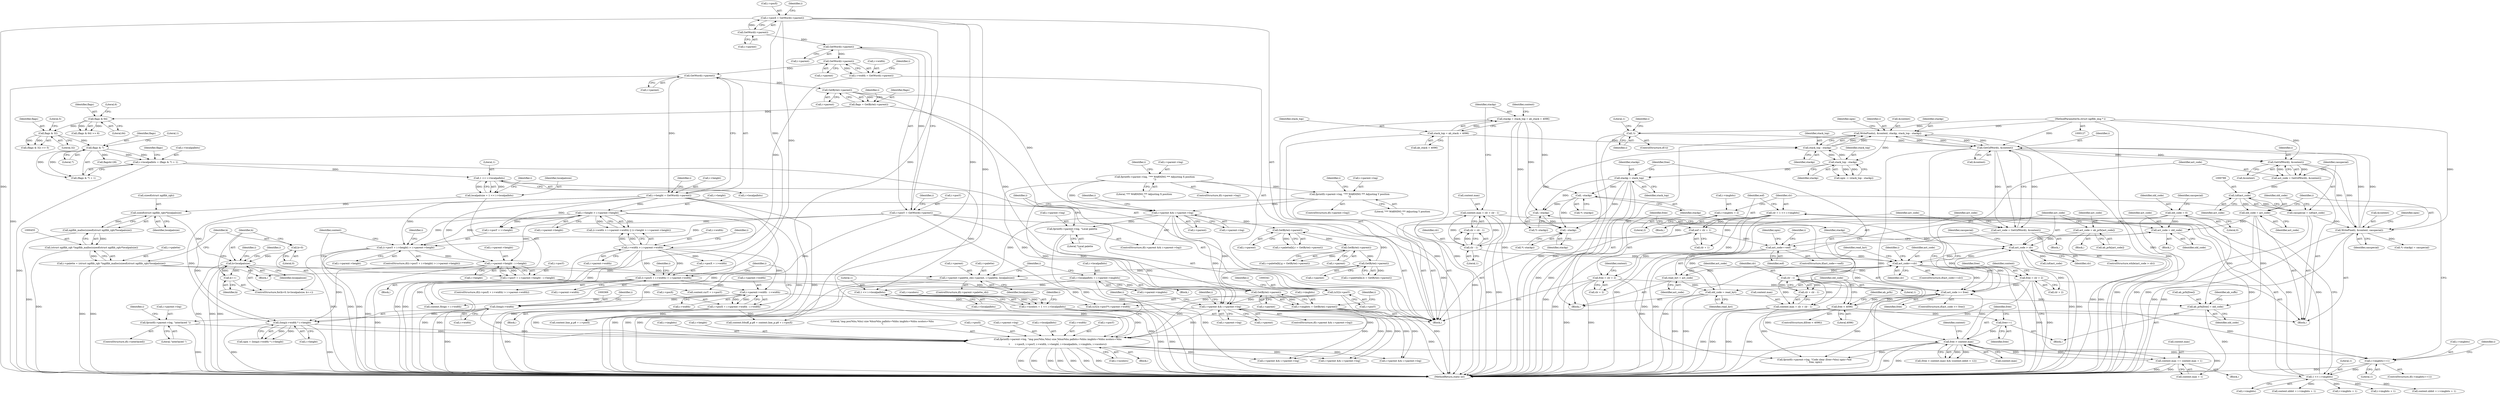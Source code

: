 digraph "1_ngiflib_cf429e0a2fe26b5f01ce0c8e9b79432e94509b6e@array" {
"1000867" [label="(Call,ab_prfx[free] = old_code)"];
"1000791" [label="(Call,old_code = act_code)"];
"1000788" [label="(Call,(u8)act_code)"];
"1000780" [label="(Call,act_code = GetGifWord(i, &context))"];
"1000782" [label="(Call,GetGifWord(i, &context))"];
"1000681" [label="(Call,GetGifWord(i, &context))"];
"1000794" [label="(Call,WritePixel(i, &context, casspecial))"];
"1000128" [label="(MethodParameterIn,struct ngiflib_img * i)"];
"1000786" [label="(Call,casspecial = (u8)act_code)"];
"1000846" [label="(Call,WritePixels(i, &context, stackp, stack_top - stackp))"];
"1000851" [label="(Call,stack_top - stackp)"];
"1000657" [label="(Call,stack_top = ab_stack + 4096)"];
"1000856" [label="(Call,stack_top - stackp)"];
"1000843" [label="(Call,--stackp)"];
"1000655" [label="(Call,stackp = stack_top = ab_stack + 4096)"];
"1000826" [label="(Call,--stackp)"];
"1000813" [label="(Call,--stackp)"];
"1000859" [label="(Call,stackp = stack_top)"];
"1000155" [label="(Call,!i)"];
"1000907" [label="(Call,old_code = read_byt)"];
"1000803" [label="(Call,read_byt = act_code)"];
"1000734" [label="(Call,act_code==clr)"];
"1000686" [label="(Call,act_code==eof)"];
"1000679" [label="(Call,act_code = GetGifWord(i, &context))"];
"1000627" [label="(Call,eof = clr + 1)"];
"1000620" [label="(Call,clr = 1 << i->imgbits)"];
"1000622" [label="(Call,1 << i->imgbits)"];
"1000609" [label="(Call,i->imgbits==1)"];
"1000580" [label="(Call,fprintf(i->parent->log, \"img pos(%hu,%hu) size %hux%hu palbits=%hhu imgbits=%hhu ncolors=%hu\n\",\n\t       i->posX, i->posY, i->width, i->height, i->localpalbits, i->imgbits, i->ncolors))"];
"1000559" [label="(Call,i->parent && i->parent->log)"];
"1000554" [label="(Call,GetByte(i->parent))"];
"1000513" [label="(Call,i->parent->palette_cb(i->parent, i->palette, localpalsize))"];
"1000434" [label="(Call,i->parent && i->parent->log)"];
"1000378" [label="(Call,GetByte(i->parent))"];
"1000188" [label="(Call,GetWord(i->parent))"];
"1000180" [label="(Call,GetWord(i->parent))"];
"1000172" [label="(Call,GetWord(i->parent))"];
"1000164" [label="(Call,GetWord(i->parent))"];
"1000250" [label="(Call,fprintf(i->parent->log, \"*** WARNING *** Adjusting X position\n\"))"];
"1000291" [label="(Call,fprintf(i->parent->log, \"*** WARNING *** Adjusting Y position\n\"))"];
"1000503" [label="(Call,GetByte(i->parent))"];
"1000491" [label="(Call,GetByte(i->parent))"];
"1000479" [label="(Call,GetByte(i->parent))"];
"1000450" [label="(Call,i->palette = (struct ngiflib_rgb *)ngiflib_malloc(sizeof(struct ngiflib_rgb)*localpalsize))"];
"1000454" [label="(Call,(struct ngiflib_rgb *)ngiflib_malloc(sizeof(struct ngiflib_rgb)*localpalsize))"];
"1000456" [label="(Call,ngiflib_malloc(sizeof(struct ngiflib_rgb)*localpalsize))"];
"1000457" [label="(Call,sizeof(struct ngiflib_rgb)*localpalsize)"];
"1000426" [label="(Call,localpalsize = 1 << i->localpalbits)"];
"1000428" [label="(Call,1 << i->localpalbits)"];
"1000410" [label="(Call,i->localpalbits = (flags & 7) + 1)"];
"1000415" [label="(Call,flags & 7)"];
"1000406" [label="(Call,flags & 32)"];
"1000387" [label="(Call,flags & 64)"];
"1000376" [label="(Call,flags = GetByte(i->parent))"];
"1000465" [label="(Call,k<localpalsize)"];
"1000462" [label="(Call,k=0)"];
"1000468" [label="(Call,k++)"];
"1000443" [label="(Call,fprintf(i->parent->log, \"Local palette\n\"))"];
"1000573" [label="(Call,fprintf(i->parent->log, \"interlaced \"))"];
"1000257" [label="(Call,i->posX = i->parent->width - i->width)"];
"1000261" [label="(Call,i->parent->width - i->width)"];
"1000230" [label="(Call,(i->posX + i->width) > i->parent->width)"];
"1000160" [label="(Call,i->posX = GetWord(i->parent))"];
"1000194" [label="(Call,i->width > i->parent->width)"];
"1000176" [label="(Call,i->width = GetWord(i->parent))"];
"1000340" [label="(Call,(u32)i->posY)"];
"1000298" [label="(Call,i->posY = i->parent->height - i->height)"];
"1000302" [label="(Call,i->parent->height - i->height)"];
"1000271" [label="(Call,(i->posY + i->height) > i->parent->height)"];
"1000168" [label="(Call,i->posY = GetWord(i->parent))"];
"1000184" [label="(Call,i->height = GetWord(i->parent))"];
"1000203" [label="(Call,i->height > i->parent->height)"];
"1000368" [label="(Call,(long)i->width)"];
"1000367" [label="(Call,(long)i->width * i->height)"];
"1000545" [label="(Call,1 << i->localpalbits)"];
"1000532" [label="(Call,i->localpalbits = i->parent->imgbits)"];
"1000550" [label="(Call,i->imgbits = GetByte(i->parent))"];
"1000541" [label="(Call,i->ncolors = 1 << i->localpalbits)"];
"1000615" [label="(Call,i->imgbits = 2)"];
"1000820" [label="(Call,act_code > clr)"];
"1000807" [label="(Call,act_code >= free)"];
"1000757" [label="(Call,free = clr + 2)"];
"1000883" [label="(Call,free > context.max)"];
"1000879" [label="(Call,free++)"];
"1000863" [label="(Call,free < 4096)"];
"1000898" [label="(Call,context.max += context.max + 1)"];
"1000646" [label="(Call,context.max = clr + clr - 1)"];
"1000652" [label="(Call,clr - 1)"];
"1000771" [label="(Call,context.max = clr + clr - 1)"];
"1000777" [label="(Call,clr - 1)"];
"1000632" [label="(Call,free = clr + 2)"];
"1000816" [label="(Call,act_code = old_code)"];
"1000142" [label="(Call,old_code = 0)"];
"1000831" [label="(Call,act_code = ab_prfx[act_code])"];
"1000624" [label="(Call,i->imgbits)"];
"1000883" [label="(Call,free > context.max)"];
"1000810" [label="(Block,)"];
"1000142" [label="(Call,old_code = 0)"];
"1000452" [label="(Identifier,i)"];
"1000613" [label="(Literal,1)"];
"1000902" [label="(Call,context.max + 1)"];
"1000614" [label="(Block,)"];
"1000782" [label="(Call,GetGifWord(i, &context))"];
"1000471" [label="(Call,i->palette[k].r = GetByte(i->parent))"];
"1000858" [label="(Identifier,stackp)"];
"1000513" [label="(Call,i->parent->palette_cb(i->parent, i->palette, localpalsize))"];
"1000846" [label="(Call,WritePixels(i, &context, stackp, stack_top - stackp))"];
"1000340" [label="(Call,(u32)i->posY)"];
"1000342" [label="(Call,i->posY)"];
"1000831" [label="(Call,act_code = ab_prfx[act_code])"];
"1000794" [label="(Call,WritePixel(i, &context, casspecial))"];
"1000620" [label="(Call,clr = 1 << i->imgbits)"];
"1000605" [label="(Call,i->ncolors)"];
"1000586" [label="(Literal,\"img pos(%hu,%hu) size %hux%hu palbits=%hhu imgbits=%hhu ncolors=%hu\n\")"];
"1000610" [label="(Call,i->imgbits)"];
"1000790" [label="(Identifier,act_code)"];
"1000543" [label="(Identifier,i)"];
"1000579" [label="(Literal,\"interlaced \")"];
"1000514" [label="(Call,i->parent)"];
"1000555" [label="(Call,i->parent)"];
"1000826" [label="(Call,--stackp)"];
"1000772" [label="(Call,context.max)"];
"1000284" [label="(Block,)"];
"1000558" [label="(ControlStructure,if(i->parent && i->parent->log))"];
"1000783" [label="(Identifier,i)"];
"1000657" [label="(Call,stack_top = ab_stack + 4096)"];
"1000185" [label="(Call,i->height)"];
"1000532" [label="(Call,i->localpalbits = i->parent->imgbits)"];
"1000633" [label="(Identifier,free)"];
"1000678" [label="(Block,)"];
"1000285" [label="(ControlStructure,if(i->parent->log))"];
"1000823" [label="(Block,)"];
"1000460" [label="(Identifier,localpalsize)"];
"1000536" [label="(Call,i->parent->imgbits)"];
"1000569" [label="(ControlStructure,if(i->interlaced))"];
"1000885" [label="(Call,context.max)"];
"1000832" [label="(Identifier,act_code)"];
"1000504" [label="(Call,i->parent)"];
"1000853" [label="(Identifier,stackp)"];
"1000621" [label="(Identifier,clr)"];
"1000559" [label="(Call,i->parent && i->parent->log)"];
"1000464" [label="(Literal,0)"];
"1000421" [label="(Identifier,flags)"];
"1000715" [label="(Call,i->parent && i->parent->log)"];
"1000580" [label="(Call,fprintf(i->parent->log, \"img pos(%hu,%hu) size %hux%hu palbits=%hhu imgbits=%hhu ncolors=%hu\n\",\n\t       i->posX, i->posY, i->width, i->height, i->localpalbits, i->imgbits, i->ncolors))"];
"1000407" [label="(Identifier,flags)"];
"1000339" [label="(Call,(u32)i->posY*i->parent->width)"];
"1000758" [label="(Identifier,free)"];
"1000547" [label="(Call,i->localpalbits)"];
"1000780" [label="(Call,act_code = GetGifWord(i, &context))"];
"1000617" [label="(Identifier,i)"];
"1000587" [label="(Call,i->posX)"];
"1000664" [label="(Identifier,context)"];
"1000611" [label="(Identifier,i)"];
"1000693" [label="(Identifier,i)"];
"1000816" [label="(Call,act_code = old_code)"];
"1000480" [label="(Call,i->parent)"];
"1000681" [label="(Call,GetGifWord(i, &context))"];
"1000869" [label="(Identifier,ab_prfx)"];
"1000871" [label="(Identifier,old_code)"];
"1000777" [label="(Call,clr - 1)"];
"1000874" [label="(Identifier,ab_suffx)"];
"1000733" [label="(ControlStructure,if(act_code==clr))"];
"1000632" [label="(Call,free = clr + 2)"];
"1000734" [label="(Call,act_code==clr)"];
"1000629" [label="(Call,clr + 1)"];
"1000429" [label="(Literal,1)"];
"1000574" [label="(Call,i->parent->log)"];
"1000388" [label="(Identifier,flags)"];
"1000444" [label="(Call,i->parent->log)"];
"1000159" [label="(Literal,1)"];
"1000389" [label="(Literal,64)"];
"1000822" [label="(Identifier,clr)"];
"1000568" [label="(Block,)"];
"1000884" [label="(Identifier,free)"];
"1000854" [label="(Call,npix -= (stack_top - stackp))"];
"1000465" [label="(Call,k<localpalsize)"];
"1000244" [label="(ControlStructure,if(i->parent->log))"];
"1000811" [label="(Call,*(--stackp) = casspecial)"];
"1000272" [label="(Call,i->posY + i->height)"];
"1000409" [label="(Literal,5)"];
"1000468" [label="(Call,k++)"];
"1000637" [label="(Call,context.nbbit = i->imgbits + 1)"];
"1000687" [label="(Identifier,act_code)"];
"1000791" [label="(Call,old_code = act_code)"];
"1000462" [label="(Call,k=0)"];
"1000386" [label="(Call,(flags & 64) >> 6)"];
"1000267" [label="(Call,i->width)"];
"1000456" [label="(Call,ngiflib_malloc(sizeof(struct ngiflib_rgb)*localpalsize))"];
"1000818" [label="(Identifier,old_code)"];
"1000865" [label="(Literal,4096)"];
"1000813" [label="(Call,--stackp)"];
"1000812" [label="(Call,*(--stackp))"];
"1000411" [label="(Call,i->localpalbits)"];
"1000541" [label="(Call,i->ncolors = 1 << i->localpalbits)"];
"1000257" [label="(Call,i->posX = i->parent->width - i->width)"];
"1000571" [label="(Identifier,i)"];
"1000370" [label="(Call,i->width)"];
"1000880" [label="(Identifier,free)"];
"1000378" [label="(Call,GetByte(i->parent))"];
"1000297" [label="(Literal,\"*** WARNING *** Adjusting Y position\n\")"];
"1000646" [label="(Call,context.max = clr + clr - 1)"];
"1000189" [label="(Call,i->parent)"];
"1000804" [label="(Identifier,read_byt)"];
"1000825" [label="(Call,*(--stackp))"];
"1000350" [label="(Call,context.frbuff_p.p8 = context.line_p.p8 + i->posX)"];
"1000581" [label="(Call,i->parent->log)"];
"1000848" [label="(Call,&context)"];
"1000863" [label="(Call,free < 4096)"];
"1000510" [label="(Identifier,i)"];
"1000844" [label="(Identifier,stackp)"];
"1000405" [label="(Call,(flags & 32) >> 5)"];
"1000820" [label="(Call,act_code > clr)"];
"1000261" [label="(Call,i->parent->width - i->width)"];
"1000129" [label="(Block,)"];
"1000176" [label="(Call,i->width = GetWord(i->parent))"];
"1000520" [label="(Identifier,localpalsize)"];
"1000838" [label="(Call,(u8)act_code)"];
"1000469" [label="(Identifier,k)"];
"1000415" [label="(Call,flags & 7)"];
"1000685" [label="(ControlStructure,if(act_code==eof))"];
"1000764" [label="(Identifier,context)"];
"1000298" [label="(Call,i->posY = i->parent->height - i->height)"];
"1000450" [label="(Call,i->palette = (struct ngiflib_rgb *)ngiflib_malloc(sizeof(struct ngiflib_rgb)*localpalsize))"];
"1000639" [label="(Identifier,context)"];
"1000207" [label="(Call,i->parent->height)"];
"1000827" [label="(Identifier,stackp)"];
"1000303" [label="(Call,i->parent->height)"];
"1000430" [label="(Call,i->localpalbits)"];
"1000792" [label="(Identifier,old_code)"];
"1000279" [label="(Call,i->parent->height)"];
"1000250" [label="(Call,fprintf(i->parent->log, \"*** WARNING *** Adjusting X position\n\"))"];
"1000507" [label="(ControlStructure,if(i->parent->palette_cb))"];
"1000771" [label="(Call,context.max = clr + clr - 1)"];
"1000550" [label="(Call,i->imgbits = GetByte(i->parent))"];
"1000483" [label="(Call,i->palette[k].g = GetByte(i->parent))"];
"1000365" [label="(Call,npix = (long)i->width * i->height)"];
"1000438" [label="(Call,i->parent->log)"];
"1000154" [label="(ControlStructure,if(!i))"];
"1000654" [label="(Literal,1)"];
"1000882" [label="(Call,(free > context.max) && (context.nbbit < 12))"];
"1000373" [label="(Call,i->height)"];
"1000737" [label="(Block,)"];
"1000545" [label="(Call,1 << i->localpalbits)"];
"1000173" [label="(Call,i->parent)"];
"1000552" [label="(Identifier,i)"];
"1000898" [label="(Call,context.max += context.max + 1)"];
"1000165" [label="(Call,i->parent)"];
"1000367" [label="(Call,(long)i->width * i->height)"];
"1000766" [label="(Call,i->imgbits + 1)"];
"1000231" [label="(Call,i->posX + i->width)"];
"1000390" [label="(Literal,6)"];
"1000796" [label="(Call,&context)"];
"1000454" [label="(Call,(struct ngiflib_rgb *)ngiflib_malloc(sizeof(struct ngiflib_rgb)*localpalsize))"];
"1000852" [label="(Identifier,stack_top)"];
"1000161" [label="(Call,i->posX)"];
"1000467" [label="(Identifier,localpalsize)"];
"1000857" [label="(Identifier,stack_top)"];
"1000628" [label="(Identifier,eof)"];
"1000864" [label="(Identifier,free)"];
"1000788" [label="(Call,(u8)act_code)"];
"1000814" [label="(Identifier,stackp)"];
"1000178" [label="(Identifier,i)"];
"1000561" [label="(Identifier,i)"];
"1000461" [label="(ControlStructure,for(k=0; k<localpalsize; k++))"];
"1000247" [label="(Identifier,i)"];
"1000288" [label="(Identifier,i)"];
"1000890" [label="(Identifier,context)"];
"1000599" [label="(Call,i->localpalbits)"];
"1000686" [label="(Call,act_code==eof)"];
"1000435" [label="(Call,i->parent)"];
"1000641" [label="(Call,i->imgbits + 1)"];
"1000251" [label="(Call,i->parent->log)"];
"1000177" [label="(Call,i->width)"];
"1000258" [label="(Call,i->posX)"];
"1000879" [label="(Call,free++)"];
"1000786" [label="(Call,casspecial = (u8)act_code)"];
"1000850" [label="(Identifier,stackp)"];
"1000861" [label="(Identifier,stack_top)"];
"1000198" [label="(Call,i->parent->width)"];
"1000193" [label="(Call,(i->width > i->parent->width) || (i->height > i->parent->height))"];
"1000560" [label="(Call,i->parent)"];
"1000748" [label="(Call,fprintf(i->parent->log, \"Code clear (free=%hu) npix=%ld\n\", free, npix))"];
"1000867" [label="(Call,ab_prfx[free] = old_code)"];
"1000808" [label="(Identifier,act_code)"];
"1000181" [label="(Call,i->parent)"];
"1000302" [label="(Call,i->parent->height - i->height)"];
"1000833" [label="(Call,ab_prfx[act_code])"];
"1000762" [label="(Call,context.nbbit = i->imgbits + 1)"];
"1000893" [label="(Block,)"];
"1000417" [label="(Literal,7)"];
"1000203" [label="(Call,i->height > i->parent->height)"];
"1000787" [label="(Identifier,casspecial)"];
"1000475" [label="(Identifier,i)"];
"1000652" [label="(Call,clr - 1)"];
"1000899" [label="(Call,context.max)"];
"1000608" [label="(ControlStructure,if(i->imgbits==1))"];
"1000711" [label="(Identifier,npix)"];
"1000683" [label="(Call,&context)"];
"1000376" [label="(Call,flags = GetByte(i->parent))"];
"1000238" [label="(Call,i->parent->width)"];
"1000739" [label="(Call,i->parent && i->parent->log)"];
"1000757" [label="(Call,free = clr + 2)"];
"1000593" [label="(Call,i->width)"];
"1000802" [label="(Block,)"];
"1000188" [label="(Call,GetWord(i->parent))"];
"1000735" [label="(Identifier,act_code)"];
"1000262" [label="(Call,i->parent->width)"];
"1000563" [label="(Call,i->parent->log)"];
"1000856" [label="(Call,stack_top - stackp)"];
"1000457" [label="(Call,sizeof(struct ngiflib_rgb)*localpalsize)"];
"1000554" [label="(Call,GetByte(i->parent))"];
"1000860" [label="(Identifier,stackp)"];
"1000443" [label="(Call,fprintf(i->parent->log, \"Local palette\n\"))"];
"1000634" [label="(Call,clr + 2)"];
"1000387" [label="(Call,flags & 64)"];
"1000270" [label="(ControlStructure,if((i->posY + i->height) > i->parent->height))"];
"1000308" [label="(Call,i->height)"];
"1000741" [label="(Identifier,i)"];
"1000347" [label="(Identifier,i)"];
"1000495" [label="(Call,i->palette[k].b = GetByte(i->parent))"];
"1000659" [label="(Call,ab_stack + 4096)"];
"1000433" [label="(ControlStructure,if(i->parent && i->parent->log))"];
"1000196" [label="(Identifier,i)"];
"1000859" [label="(Call,stackp = stack_top)"];
"1000653" [label="(Identifier,clr)"];
"1000679" [label="(Call,act_code = GetGifWord(i, &context))"];
"1000451" [label="(Call,i->palette)"];
"1000291" [label="(Call,fprintf(i->parent->log, \"*** WARNING *** Adjusting Y position\n\"))"];
"1000428" [label="(Call,1 << i->localpalbits)"];
"1000590" [label="(Call,i->posY)"];
"1000851" [label="(Call,stack_top - stackp)"];
"1000912" [label="(MethodReturn,static int)"];
"1000855" [label="(Identifier,npix)"];
"1000436" [label="(Identifier,i)"];
"1000186" [label="(Identifier,i)"];
"1000622" [label="(Call,1 << i->imgbits)"];
"1000807" [label="(Call,act_code >= free)"];
"1000160" [label="(Call,i->posX = GetWord(i->parent))"];
"1000517" [label="(Call,i->palette)"];
"1000406" [label="(Call,flags & 32)"];
"1000655" [label="(Call,stackp = stack_top = ab_stack + 4096)"];
"1000184" [label="(Call,i->height = GetWord(i->parent))"];
"1000806" [label="(ControlStructure,if(act_code >= free))"];
"1000423" [label="(Block,)"];
"1000292" [label="(Call,i->parent->log)"];
"1000862" [label="(ControlStructure,if(free < 4096))"];
"1000410" [label="(Call,i->localpalbits = (flags & 7) + 1)"];
"1000205" [label="(Identifier,i)"];
"1000379" [label="(Call,i->parent)"];
"1000418" [label="(Literal,1)"];
"1000368" [label="(Call,(long)i->width)"];
"1000195" [label="(Call,i->width)"];
"1000180" [label="(Call,GetWord(i->parent))"];
"1000449" [label="(Literal,\"Local palette\n\")"];
"1000778" [label="(Identifier,clr)"];
"1000155" [label="(Call,!i)"];
"1000909" [label="(Identifier,read_byt)"];
"1000300" [label="(Identifier,i)"];
"1000800" [label="(Identifier,npix)"];
"1000759" [label="(Call,clr + 2)"];
"1000658" [label="(Identifier,stack_top)"];
"1000169" [label="(Call,i->posY)"];
"1000458" [label="(Call,sizeof(struct ngiflib_rgb))"];
"1000546" [label="(Literal,1)"];
"1000427" [label="(Identifier,localpalsize)"];
"1000809" [label="(Identifier,free)"];
"1000318" [label="(Call,context.curY = i->posY)"];
"1000821" [label="(Identifier,act_code)"];
"1000551" [label="(Call,i->imgbits)"];
"1000615" [label="(Call,i->imgbits = 2)"];
"1000194" [label="(Call,i->width > i->parent->width)"];
"1000868" [label="(Call,ab_prfx[free])"];
"1000805" [label="(Identifier,act_code)"];
"1000602" [label="(Call,i->imgbits)"];
"1000259" [label="(Identifier,i)"];
"1000162" [label="(Identifier,i)"];
"1000779" [label="(Literal,1)"];
"1000156" [label="(Identifier,i)"];
"1000688" [label="(Identifier,eof)"];
"1000408" [label="(Literal,32)"];
"1000491" [label="(Call,GetByte(i->parent))"];
"1000627" [label="(Call,eof = clr + 1)"];
"1000650" [label="(Call,clr + clr - 1)"];
"1000229" [label="(ControlStructure,if((i->posX + i->width) > i->parent->width))"];
"1000274" [label="(Identifier,i)"];
"1000798" [label="(Identifier,casspecial)"];
"1000542" [label="(Call,i->ncolors)"];
"1000128" [label="(MethodParameterIn,struct ngiflib_img * i)"];
"1000152" [label="(Identifier,casspecial)"];
"1000463" [label="(Identifier,k)"];
"1000204" [label="(Call,i->height)"];
"1000256" [label="(Literal,\"*** WARNING *** Adjusting X position\n\")"];
"1000143" [label="(Identifier,old_code)"];
"1000682" [label="(Identifier,i)"];
"1000416" [label="(Identifier,flags)"];
"1000503" [label="(Call,GetByte(i->parent))"];
"1000775" [label="(Call,clr + clr - 1)"];
"1000426" [label="(Call,localpalsize = 1 << i->localpalbits)"];
"1000656" [label="(Identifier,stackp)"];
"1000781" [label="(Identifier,act_code)"];
"1000583" [label="(Identifier,i)"];
"1000843" [label="(Call,--stackp)"];
"1000466" [label="(Identifier,k)"];
"1000170" [label="(Identifier,i)"];
"1000793" [label="(Identifier,act_code)"];
"1000374" [label="(Identifier,i)"];
"1000619" [label="(Literal,2)"];
"1000691" [label="(Call,i->parent && i->parent->log)"];
"1000164" [label="(Call,GetWord(i->parent))"];
"1000311" [label="(Call,context.Xtogo = i->width)"];
"1000837" [label="(Identifier,casspecial)"];
"1000356" [label="(Call,context.line_p.p8 + i->posX)"];
"1000522" [label="(Block,)"];
"1000819" [label="(ControlStructure,while(act_code > clr))"];
"1000907" [label="(Call,old_code = read_byt)"];
"1000492" [label="(Call,i->parent)"];
"1000479" [label="(Call,GetByte(i->parent))"];
"1000414" [label="(Call,(flags & 7) + 1)"];
"1000623" [label="(Literal,1)"];
"1000243" [label="(Block,)"];
"1000866" [label="(Block,)"];
"1000299" [label="(Call,i->posY)"];
"1000795" [label="(Identifier,i)"];
"1000533" [label="(Call,i->localpalbits)"];
"1000446" [label="(Identifier,i)"];
"1000144" [label="(Literal,0)"];
"1000680" [label="(Identifier,act_code)"];
"1000384" [label="(Identifier,i)"];
"1000609" [label="(Call,i->imgbits==1)"];
"1000168" [label="(Call,i->posY = GetWord(i->parent))"];
"1000736" [label="(Identifier,clr)"];
"1000784" [label="(Call,&context)"];
"1000847" [label="(Identifier,i)"];
"1000817" [label="(Identifier,act_code)"];
"1000596" [label="(Call,i->height)"];
"1000803" [label="(Call,read_byt = act_code)"];
"1000647" [label="(Call,context.max)"];
"1000377" [label="(Identifier,flags)"];
"1000230" [label="(Call,(i->posX + i->width) > i->parent->width)"];
"1000313" [label="(Identifier,context)"];
"1000573" [label="(Call,fprintf(i->parent->log, \"interlaced \"))"];
"1000271" [label="(Call,(i->posY + i->height) > i->parent->height)"];
"1000908" [label="(Identifier,old_code)"];
"1000420" [label="(Call,flags&128)"];
"1000842" [label="(Call,*(--stackp))"];
"1000616" [label="(Call,i->imgbits)"];
"1000434" [label="(Call,i->parent && i->parent->log)"];
"1000172" [label="(Call,GetWord(i->parent))"];
"1000867" -> "1000866"  [label="AST: "];
"1000867" -> "1000871"  [label="CFG: "];
"1000868" -> "1000867"  [label="AST: "];
"1000871" -> "1000867"  [label="AST: "];
"1000874" -> "1000867"  [label="CFG: "];
"1000867" -> "1000912"  [label="DDG: "];
"1000791" -> "1000867"  [label="DDG: "];
"1000907" -> "1000867"  [label="DDG: "];
"1000142" -> "1000867"  [label="DDG: "];
"1000791" -> "1000737"  [label="AST: "];
"1000791" -> "1000793"  [label="CFG: "];
"1000792" -> "1000791"  [label="AST: "];
"1000793" -> "1000791"  [label="AST: "];
"1000795" -> "1000791"  [label="CFG: "];
"1000791" -> "1000912"  [label="DDG: "];
"1000788" -> "1000791"  [label="DDG: "];
"1000791" -> "1000816"  [label="DDG: "];
"1000788" -> "1000786"  [label="AST: "];
"1000788" -> "1000790"  [label="CFG: "];
"1000789" -> "1000788"  [label="AST: "];
"1000790" -> "1000788"  [label="AST: "];
"1000786" -> "1000788"  [label="CFG: "];
"1000788" -> "1000786"  [label="DDG: "];
"1000780" -> "1000788"  [label="DDG: "];
"1000780" -> "1000737"  [label="AST: "];
"1000780" -> "1000782"  [label="CFG: "];
"1000781" -> "1000780"  [label="AST: "];
"1000782" -> "1000780"  [label="AST: "];
"1000787" -> "1000780"  [label="CFG: "];
"1000782" -> "1000780"  [label="DDG: "];
"1000782" -> "1000780"  [label="DDG: "];
"1000782" -> "1000784"  [label="CFG: "];
"1000783" -> "1000782"  [label="AST: "];
"1000784" -> "1000782"  [label="AST: "];
"1000681" -> "1000782"  [label="DDG: "];
"1000681" -> "1000782"  [label="DDG: "];
"1000128" -> "1000782"  [label="DDG: "];
"1000782" -> "1000794"  [label="DDG: "];
"1000782" -> "1000794"  [label="DDG: "];
"1000681" -> "1000679"  [label="AST: "];
"1000681" -> "1000683"  [label="CFG: "];
"1000682" -> "1000681"  [label="AST: "];
"1000683" -> "1000681"  [label="AST: "];
"1000679" -> "1000681"  [label="CFG: "];
"1000681" -> "1000912"  [label="DDG: "];
"1000681" -> "1000912"  [label="DDG: "];
"1000681" -> "1000679"  [label="DDG: "];
"1000681" -> "1000679"  [label="DDG: "];
"1000794" -> "1000681"  [label="DDG: "];
"1000794" -> "1000681"  [label="DDG: "];
"1000846" -> "1000681"  [label="DDG: "];
"1000846" -> "1000681"  [label="DDG: "];
"1000155" -> "1000681"  [label="DDG: "];
"1000128" -> "1000681"  [label="DDG: "];
"1000681" -> "1000846"  [label="DDG: "];
"1000681" -> "1000846"  [label="DDG: "];
"1000794" -> "1000737"  [label="AST: "];
"1000794" -> "1000798"  [label="CFG: "];
"1000795" -> "1000794"  [label="AST: "];
"1000796" -> "1000794"  [label="AST: "];
"1000798" -> "1000794"  [label="AST: "];
"1000800" -> "1000794"  [label="CFG: "];
"1000794" -> "1000912"  [label="DDG: "];
"1000794" -> "1000912"  [label="DDG: "];
"1000128" -> "1000794"  [label="DDG: "];
"1000786" -> "1000794"  [label="DDG: "];
"1000794" -> "1000811"  [label="DDG: "];
"1000128" -> "1000127"  [label="AST: "];
"1000128" -> "1000912"  [label="DDG: "];
"1000128" -> "1000155"  [label="DDG: "];
"1000128" -> "1000846"  [label="DDG: "];
"1000786" -> "1000737"  [label="AST: "];
"1000787" -> "1000786"  [label="AST: "];
"1000792" -> "1000786"  [label="CFG: "];
"1000786" -> "1000912"  [label="DDG: "];
"1000846" -> "1000802"  [label="AST: "];
"1000846" -> "1000851"  [label="CFG: "];
"1000847" -> "1000846"  [label="AST: "];
"1000848" -> "1000846"  [label="AST: "];
"1000850" -> "1000846"  [label="AST: "];
"1000851" -> "1000846"  [label="AST: "];
"1000855" -> "1000846"  [label="CFG: "];
"1000846" -> "1000912"  [label="DDG: "];
"1000851" -> "1000846"  [label="DDG: "];
"1000851" -> "1000846"  [label="DDG: "];
"1000846" -> "1000856"  [label="DDG: "];
"1000851" -> "1000853"  [label="CFG: "];
"1000852" -> "1000851"  [label="AST: "];
"1000853" -> "1000851"  [label="AST: "];
"1000657" -> "1000851"  [label="DDG: "];
"1000856" -> "1000851"  [label="DDG: "];
"1000843" -> "1000851"  [label="DDG: "];
"1000851" -> "1000856"  [label="DDG: "];
"1000657" -> "1000655"  [label="AST: "];
"1000657" -> "1000659"  [label="CFG: "];
"1000658" -> "1000657"  [label="AST: "];
"1000659" -> "1000657"  [label="AST: "];
"1000655" -> "1000657"  [label="CFG: "];
"1000657" -> "1000912"  [label="DDG: "];
"1000657" -> "1000912"  [label="DDG: "];
"1000657" -> "1000655"  [label="DDG: "];
"1000856" -> "1000854"  [label="AST: "];
"1000856" -> "1000858"  [label="CFG: "];
"1000857" -> "1000856"  [label="AST: "];
"1000858" -> "1000856"  [label="AST: "];
"1000854" -> "1000856"  [label="CFG: "];
"1000856" -> "1000854"  [label="DDG: "];
"1000856" -> "1000854"  [label="DDG: "];
"1000856" -> "1000859"  [label="DDG: "];
"1000843" -> "1000842"  [label="AST: "];
"1000843" -> "1000844"  [label="CFG: "];
"1000844" -> "1000843"  [label="AST: "];
"1000842" -> "1000843"  [label="CFG: "];
"1000655" -> "1000843"  [label="DDG: "];
"1000826" -> "1000843"  [label="DDG: "];
"1000813" -> "1000843"  [label="DDG: "];
"1000859" -> "1000843"  [label="DDG: "];
"1000655" -> "1000129"  [label="AST: "];
"1000656" -> "1000655"  [label="AST: "];
"1000664" -> "1000655"  [label="CFG: "];
"1000655" -> "1000912"  [label="DDG: "];
"1000655" -> "1000813"  [label="DDG: "];
"1000655" -> "1000826"  [label="DDG: "];
"1000826" -> "1000825"  [label="AST: "];
"1000826" -> "1000827"  [label="CFG: "];
"1000827" -> "1000826"  [label="AST: "];
"1000825" -> "1000826"  [label="CFG: "];
"1000813" -> "1000826"  [label="DDG: "];
"1000859" -> "1000826"  [label="DDG: "];
"1000813" -> "1000812"  [label="AST: "];
"1000813" -> "1000814"  [label="CFG: "];
"1000814" -> "1000813"  [label="AST: "];
"1000812" -> "1000813"  [label="CFG: "];
"1000859" -> "1000813"  [label="DDG: "];
"1000859" -> "1000802"  [label="AST: "];
"1000859" -> "1000861"  [label="CFG: "];
"1000860" -> "1000859"  [label="AST: "];
"1000861" -> "1000859"  [label="AST: "];
"1000864" -> "1000859"  [label="CFG: "];
"1000859" -> "1000912"  [label="DDG: "];
"1000859" -> "1000912"  [label="DDG: "];
"1000155" -> "1000154"  [label="AST: "];
"1000155" -> "1000156"  [label="CFG: "];
"1000156" -> "1000155"  [label="AST: "];
"1000159" -> "1000155"  [label="CFG: "];
"1000162" -> "1000155"  [label="CFG: "];
"1000155" -> "1000912"  [label="DDG: "];
"1000155" -> "1000912"  [label="DDG: "];
"1000907" -> "1000802"  [label="AST: "];
"1000907" -> "1000909"  [label="CFG: "];
"1000908" -> "1000907"  [label="AST: "];
"1000909" -> "1000907"  [label="AST: "];
"1000680" -> "1000907"  [label="CFG: "];
"1000907" -> "1000912"  [label="DDG: "];
"1000907" -> "1000912"  [label="DDG: "];
"1000907" -> "1000816"  [label="DDG: "];
"1000803" -> "1000907"  [label="DDG: "];
"1000803" -> "1000802"  [label="AST: "];
"1000803" -> "1000805"  [label="CFG: "];
"1000804" -> "1000803"  [label="AST: "];
"1000805" -> "1000803"  [label="AST: "];
"1000808" -> "1000803"  [label="CFG: "];
"1000734" -> "1000803"  [label="DDG: "];
"1000734" -> "1000733"  [label="AST: "];
"1000734" -> "1000736"  [label="CFG: "];
"1000735" -> "1000734"  [label="AST: "];
"1000736" -> "1000734"  [label="AST: "];
"1000741" -> "1000734"  [label="CFG: "];
"1000804" -> "1000734"  [label="CFG: "];
"1000734" -> "1000912"  [label="DDG: "];
"1000686" -> "1000734"  [label="DDG: "];
"1000820" -> "1000734"  [label="DDG: "];
"1000652" -> "1000734"  [label="DDG: "];
"1000777" -> "1000734"  [label="DDG: "];
"1000734" -> "1000757"  [label="DDG: "];
"1000734" -> "1000759"  [label="DDG: "];
"1000734" -> "1000777"  [label="DDG: "];
"1000734" -> "1000807"  [label="DDG: "];
"1000734" -> "1000820"  [label="DDG: "];
"1000686" -> "1000685"  [label="AST: "];
"1000686" -> "1000688"  [label="CFG: "];
"1000687" -> "1000686"  [label="AST: "];
"1000688" -> "1000686"  [label="AST: "];
"1000693" -> "1000686"  [label="CFG: "];
"1000711" -> "1000686"  [label="CFG: "];
"1000686" -> "1000912"  [label="DDG: "];
"1000686" -> "1000912"  [label="DDG: "];
"1000686" -> "1000912"  [label="DDG: "];
"1000679" -> "1000686"  [label="DDG: "];
"1000627" -> "1000686"  [label="DDG: "];
"1000679" -> "1000678"  [label="AST: "];
"1000680" -> "1000679"  [label="AST: "];
"1000687" -> "1000679"  [label="CFG: "];
"1000679" -> "1000912"  [label="DDG: "];
"1000627" -> "1000129"  [label="AST: "];
"1000627" -> "1000629"  [label="CFG: "];
"1000628" -> "1000627"  [label="AST: "];
"1000629" -> "1000627"  [label="AST: "];
"1000633" -> "1000627"  [label="CFG: "];
"1000627" -> "1000912"  [label="DDG: "];
"1000620" -> "1000627"  [label="DDG: "];
"1000620" -> "1000129"  [label="AST: "];
"1000620" -> "1000622"  [label="CFG: "];
"1000621" -> "1000620"  [label="AST: "];
"1000622" -> "1000620"  [label="AST: "];
"1000628" -> "1000620"  [label="CFG: "];
"1000620" -> "1000912"  [label="DDG: "];
"1000622" -> "1000620"  [label="DDG: "];
"1000622" -> "1000620"  [label="DDG: "];
"1000620" -> "1000629"  [label="DDG: "];
"1000620" -> "1000632"  [label="DDG: "];
"1000620" -> "1000634"  [label="DDG: "];
"1000620" -> "1000652"  [label="DDG: "];
"1000622" -> "1000624"  [label="CFG: "];
"1000623" -> "1000622"  [label="AST: "];
"1000624" -> "1000622"  [label="AST: "];
"1000609" -> "1000622"  [label="DDG: "];
"1000615" -> "1000622"  [label="DDG: "];
"1000622" -> "1000637"  [label="DDG: "];
"1000622" -> "1000641"  [label="DDG: "];
"1000622" -> "1000762"  [label="DDG: "];
"1000622" -> "1000766"  [label="DDG: "];
"1000609" -> "1000608"  [label="AST: "];
"1000609" -> "1000613"  [label="CFG: "];
"1000610" -> "1000609"  [label="AST: "];
"1000613" -> "1000609"  [label="AST: "];
"1000617" -> "1000609"  [label="CFG: "];
"1000621" -> "1000609"  [label="CFG: "];
"1000609" -> "1000912"  [label="DDG: "];
"1000580" -> "1000609"  [label="DDG: "];
"1000550" -> "1000609"  [label="DDG: "];
"1000580" -> "1000568"  [label="AST: "];
"1000580" -> "1000605"  [label="CFG: "];
"1000581" -> "1000580"  [label="AST: "];
"1000586" -> "1000580"  [label="AST: "];
"1000587" -> "1000580"  [label="AST: "];
"1000590" -> "1000580"  [label="AST: "];
"1000593" -> "1000580"  [label="AST: "];
"1000596" -> "1000580"  [label="AST: "];
"1000599" -> "1000580"  [label="AST: "];
"1000602" -> "1000580"  [label="AST: "];
"1000605" -> "1000580"  [label="AST: "];
"1000611" -> "1000580"  [label="CFG: "];
"1000580" -> "1000912"  [label="DDG: "];
"1000580" -> "1000912"  [label="DDG: "];
"1000580" -> "1000912"  [label="DDG: "];
"1000580" -> "1000912"  [label="DDG: "];
"1000580" -> "1000912"  [label="DDG: "];
"1000580" -> "1000912"  [label="DDG: "];
"1000580" -> "1000912"  [label="DDG: "];
"1000559" -> "1000580"  [label="DDG: "];
"1000573" -> "1000580"  [label="DDG: "];
"1000257" -> "1000580"  [label="DDG: "];
"1000160" -> "1000580"  [label="DDG: "];
"1000340" -> "1000580"  [label="DDG: "];
"1000368" -> "1000580"  [label="DDG: "];
"1000367" -> "1000580"  [label="DDG: "];
"1000545" -> "1000580"  [label="DDG: "];
"1000550" -> "1000580"  [label="DDG: "];
"1000541" -> "1000580"  [label="DDG: "];
"1000580" -> "1000691"  [label="DDG: "];
"1000580" -> "1000715"  [label="DDG: "];
"1000580" -> "1000739"  [label="DDG: "];
"1000559" -> "1000558"  [label="AST: "];
"1000559" -> "1000560"  [label="CFG: "];
"1000559" -> "1000563"  [label="CFG: "];
"1000560" -> "1000559"  [label="AST: "];
"1000563" -> "1000559"  [label="AST: "];
"1000571" -> "1000559"  [label="CFG: "];
"1000611" -> "1000559"  [label="CFG: "];
"1000554" -> "1000559"  [label="DDG: "];
"1000250" -> "1000559"  [label="DDG: "];
"1000291" -> "1000559"  [label="DDG: "];
"1000434" -> "1000559"  [label="DDG: "];
"1000443" -> "1000559"  [label="DDG: "];
"1000559" -> "1000573"  [label="DDG: "];
"1000559" -> "1000691"  [label="DDG: "];
"1000559" -> "1000691"  [label="DDG: "];
"1000559" -> "1000715"  [label="DDG: "];
"1000559" -> "1000715"  [label="DDG: "];
"1000559" -> "1000739"  [label="DDG: "];
"1000559" -> "1000739"  [label="DDG: "];
"1000554" -> "1000550"  [label="AST: "];
"1000554" -> "1000555"  [label="CFG: "];
"1000555" -> "1000554"  [label="AST: "];
"1000550" -> "1000554"  [label="CFG: "];
"1000554" -> "1000550"  [label="DDG: "];
"1000513" -> "1000554"  [label="DDG: "];
"1000378" -> "1000554"  [label="DDG: "];
"1000434" -> "1000554"  [label="DDG: "];
"1000503" -> "1000554"  [label="DDG: "];
"1000513" -> "1000507"  [label="AST: "];
"1000513" -> "1000520"  [label="CFG: "];
"1000514" -> "1000513"  [label="AST: "];
"1000517" -> "1000513"  [label="AST: "];
"1000520" -> "1000513"  [label="AST: "];
"1000543" -> "1000513"  [label="CFG: "];
"1000513" -> "1000912"  [label="DDG: "];
"1000513" -> "1000912"  [label="DDG: "];
"1000513" -> "1000912"  [label="DDG: "];
"1000434" -> "1000513"  [label="DDG: "];
"1000503" -> "1000513"  [label="DDG: "];
"1000450" -> "1000513"  [label="DDG: "];
"1000465" -> "1000513"  [label="DDG: "];
"1000434" -> "1000433"  [label="AST: "];
"1000434" -> "1000435"  [label="CFG: "];
"1000434" -> "1000438"  [label="CFG: "];
"1000435" -> "1000434"  [label="AST: "];
"1000438" -> "1000434"  [label="AST: "];
"1000446" -> "1000434"  [label="CFG: "];
"1000452" -> "1000434"  [label="CFG: "];
"1000378" -> "1000434"  [label="DDG: "];
"1000250" -> "1000434"  [label="DDG: "];
"1000291" -> "1000434"  [label="DDG: "];
"1000434" -> "1000443"  [label="DDG: "];
"1000434" -> "1000479"  [label="DDG: "];
"1000378" -> "1000376"  [label="AST: "];
"1000378" -> "1000379"  [label="CFG: "];
"1000379" -> "1000378"  [label="AST: "];
"1000376" -> "1000378"  [label="CFG: "];
"1000378" -> "1000376"  [label="DDG: "];
"1000188" -> "1000378"  [label="DDG: "];
"1000188" -> "1000184"  [label="AST: "];
"1000188" -> "1000189"  [label="CFG: "];
"1000189" -> "1000188"  [label="AST: "];
"1000184" -> "1000188"  [label="CFG: "];
"1000188" -> "1000912"  [label="DDG: "];
"1000188" -> "1000184"  [label="DDG: "];
"1000180" -> "1000188"  [label="DDG: "];
"1000180" -> "1000176"  [label="AST: "];
"1000180" -> "1000181"  [label="CFG: "];
"1000181" -> "1000180"  [label="AST: "];
"1000176" -> "1000180"  [label="CFG: "];
"1000180" -> "1000176"  [label="DDG: "];
"1000172" -> "1000180"  [label="DDG: "];
"1000172" -> "1000168"  [label="AST: "];
"1000172" -> "1000173"  [label="CFG: "];
"1000173" -> "1000172"  [label="AST: "];
"1000168" -> "1000172"  [label="CFG: "];
"1000172" -> "1000168"  [label="DDG: "];
"1000164" -> "1000172"  [label="DDG: "];
"1000164" -> "1000160"  [label="AST: "];
"1000164" -> "1000165"  [label="CFG: "];
"1000165" -> "1000164"  [label="AST: "];
"1000160" -> "1000164"  [label="CFG: "];
"1000164" -> "1000160"  [label="DDG: "];
"1000250" -> "1000244"  [label="AST: "];
"1000250" -> "1000256"  [label="CFG: "];
"1000251" -> "1000250"  [label="AST: "];
"1000256" -> "1000250"  [label="AST: "];
"1000259" -> "1000250"  [label="CFG: "];
"1000250" -> "1000912"  [label="DDG: "];
"1000250" -> "1000291"  [label="DDG: "];
"1000291" -> "1000285"  [label="AST: "];
"1000291" -> "1000297"  [label="CFG: "];
"1000292" -> "1000291"  [label="AST: "];
"1000297" -> "1000291"  [label="AST: "];
"1000300" -> "1000291"  [label="CFG: "];
"1000291" -> "1000912"  [label="DDG: "];
"1000503" -> "1000495"  [label="AST: "];
"1000503" -> "1000504"  [label="CFG: "];
"1000504" -> "1000503"  [label="AST: "];
"1000495" -> "1000503"  [label="CFG: "];
"1000503" -> "1000479"  [label="DDG: "];
"1000503" -> "1000495"  [label="DDG: "];
"1000491" -> "1000503"  [label="DDG: "];
"1000491" -> "1000483"  [label="AST: "];
"1000491" -> "1000492"  [label="CFG: "];
"1000492" -> "1000491"  [label="AST: "];
"1000483" -> "1000491"  [label="CFG: "];
"1000491" -> "1000483"  [label="DDG: "];
"1000479" -> "1000491"  [label="DDG: "];
"1000479" -> "1000471"  [label="AST: "];
"1000479" -> "1000480"  [label="CFG: "];
"1000480" -> "1000479"  [label="AST: "];
"1000471" -> "1000479"  [label="CFG: "];
"1000479" -> "1000471"  [label="DDG: "];
"1000450" -> "1000423"  [label="AST: "];
"1000450" -> "1000454"  [label="CFG: "];
"1000451" -> "1000450"  [label="AST: "];
"1000454" -> "1000450"  [label="AST: "];
"1000463" -> "1000450"  [label="CFG: "];
"1000450" -> "1000912"  [label="DDG: "];
"1000450" -> "1000912"  [label="DDG: "];
"1000454" -> "1000450"  [label="DDG: "];
"1000454" -> "1000456"  [label="CFG: "];
"1000455" -> "1000454"  [label="AST: "];
"1000456" -> "1000454"  [label="AST: "];
"1000454" -> "1000912"  [label="DDG: "];
"1000456" -> "1000454"  [label="DDG: "];
"1000456" -> "1000457"  [label="CFG: "];
"1000457" -> "1000456"  [label="AST: "];
"1000456" -> "1000912"  [label="DDG: "];
"1000457" -> "1000456"  [label="DDG: "];
"1000457" -> "1000460"  [label="CFG: "];
"1000458" -> "1000457"  [label="AST: "];
"1000460" -> "1000457"  [label="AST: "];
"1000426" -> "1000457"  [label="DDG: "];
"1000457" -> "1000465"  [label="DDG: "];
"1000426" -> "1000423"  [label="AST: "];
"1000426" -> "1000428"  [label="CFG: "];
"1000427" -> "1000426"  [label="AST: "];
"1000428" -> "1000426"  [label="AST: "];
"1000436" -> "1000426"  [label="CFG: "];
"1000428" -> "1000426"  [label="DDG: "];
"1000428" -> "1000426"  [label="DDG: "];
"1000428" -> "1000430"  [label="CFG: "];
"1000429" -> "1000428"  [label="AST: "];
"1000430" -> "1000428"  [label="AST: "];
"1000410" -> "1000428"  [label="DDG: "];
"1000428" -> "1000545"  [label="DDG: "];
"1000410" -> "1000129"  [label="AST: "];
"1000410" -> "1000414"  [label="CFG: "];
"1000411" -> "1000410"  [label="AST: "];
"1000414" -> "1000410"  [label="AST: "];
"1000421" -> "1000410"  [label="CFG: "];
"1000410" -> "1000912"  [label="DDG: "];
"1000415" -> "1000410"  [label="DDG: "];
"1000415" -> "1000410"  [label="DDG: "];
"1000415" -> "1000414"  [label="AST: "];
"1000415" -> "1000417"  [label="CFG: "];
"1000416" -> "1000415"  [label="AST: "];
"1000417" -> "1000415"  [label="AST: "];
"1000418" -> "1000415"  [label="CFG: "];
"1000415" -> "1000414"  [label="DDG: "];
"1000415" -> "1000414"  [label="DDG: "];
"1000406" -> "1000415"  [label="DDG: "];
"1000415" -> "1000420"  [label="DDG: "];
"1000406" -> "1000405"  [label="AST: "];
"1000406" -> "1000408"  [label="CFG: "];
"1000407" -> "1000406"  [label="AST: "];
"1000408" -> "1000406"  [label="AST: "];
"1000409" -> "1000406"  [label="CFG: "];
"1000406" -> "1000405"  [label="DDG: "];
"1000406" -> "1000405"  [label="DDG: "];
"1000387" -> "1000406"  [label="DDG: "];
"1000387" -> "1000386"  [label="AST: "];
"1000387" -> "1000389"  [label="CFG: "];
"1000388" -> "1000387"  [label="AST: "];
"1000389" -> "1000387"  [label="AST: "];
"1000390" -> "1000387"  [label="CFG: "];
"1000387" -> "1000386"  [label="DDG: "];
"1000387" -> "1000386"  [label="DDG: "];
"1000376" -> "1000387"  [label="DDG: "];
"1000376" -> "1000129"  [label="AST: "];
"1000377" -> "1000376"  [label="AST: "];
"1000384" -> "1000376"  [label="CFG: "];
"1000465" -> "1000461"  [label="AST: "];
"1000465" -> "1000467"  [label="CFG: "];
"1000466" -> "1000465"  [label="AST: "];
"1000467" -> "1000465"  [label="AST: "];
"1000475" -> "1000465"  [label="CFG: "];
"1000510" -> "1000465"  [label="CFG: "];
"1000465" -> "1000912"  [label="DDG: "];
"1000465" -> "1000912"  [label="DDG: "];
"1000465" -> "1000912"  [label="DDG: "];
"1000462" -> "1000465"  [label="DDG: "];
"1000468" -> "1000465"  [label="DDG: "];
"1000465" -> "1000468"  [label="DDG: "];
"1000462" -> "1000461"  [label="AST: "];
"1000462" -> "1000464"  [label="CFG: "];
"1000463" -> "1000462"  [label="AST: "];
"1000464" -> "1000462"  [label="AST: "];
"1000466" -> "1000462"  [label="CFG: "];
"1000468" -> "1000461"  [label="AST: "];
"1000468" -> "1000469"  [label="CFG: "];
"1000469" -> "1000468"  [label="AST: "];
"1000466" -> "1000468"  [label="CFG: "];
"1000443" -> "1000433"  [label="AST: "];
"1000443" -> "1000449"  [label="CFG: "];
"1000444" -> "1000443"  [label="AST: "];
"1000449" -> "1000443"  [label="AST: "];
"1000452" -> "1000443"  [label="CFG: "];
"1000443" -> "1000912"  [label="DDG: "];
"1000573" -> "1000569"  [label="AST: "];
"1000573" -> "1000579"  [label="CFG: "];
"1000574" -> "1000573"  [label="AST: "];
"1000579" -> "1000573"  [label="AST: "];
"1000583" -> "1000573"  [label="CFG: "];
"1000573" -> "1000912"  [label="DDG: "];
"1000257" -> "1000243"  [label="AST: "];
"1000257" -> "1000261"  [label="CFG: "];
"1000258" -> "1000257"  [label="AST: "];
"1000261" -> "1000257"  [label="AST: "];
"1000274" -> "1000257"  [label="CFG: "];
"1000257" -> "1000912"  [label="DDG: "];
"1000261" -> "1000257"  [label="DDG: "];
"1000261" -> "1000257"  [label="DDG: "];
"1000257" -> "1000350"  [label="DDG: "];
"1000257" -> "1000356"  [label="DDG: "];
"1000261" -> "1000267"  [label="CFG: "];
"1000262" -> "1000261"  [label="AST: "];
"1000267" -> "1000261"  [label="AST: "];
"1000230" -> "1000261"  [label="DDG: "];
"1000194" -> "1000261"  [label="DDG: "];
"1000261" -> "1000311"  [label="DDG: "];
"1000261" -> "1000339"  [label="DDG: "];
"1000261" -> "1000368"  [label="DDG: "];
"1000230" -> "1000229"  [label="AST: "];
"1000230" -> "1000238"  [label="CFG: "];
"1000231" -> "1000230"  [label="AST: "];
"1000238" -> "1000230"  [label="AST: "];
"1000247" -> "1000230"  [label="CFG: "];
"1000274" -> "1000230"  [label="CFG: "];
"1000230" -> "1000912"  [label="DDG: "];
"1000230" -> "1000912"  [label="DDG: "];
"1000160" -> "1000230"  [label="DDG: "];
"1000194" -> "1000230"  [label="DDG: "];
"1000194" -> "1000230"  [label="DDG: "];
"1000230" -> "1000339"  [label="DDG: "];
"1000160" -> "1000129"  [label="AST: "];
"1000161" -> "1000160"  [label="AST: "];
"1000170" -> "1000160"  [label="CFG: "];
"1000160" -> "1000912"  [label="DDG: "];
"1000160" -> "1000231"  [label="DDG: "];
"1000160" -> "1000350"  [label="DDG: "];
"1000160" -> "1000356"  [label="DDG: "];
"1000194" -> "1000193"  [label="AST: "];
"1000194" -> "1000198"  [label="CFG: "];
"1000195" -> "1000194"  [label="AST: "];
"1000198" -> "1000194"  [label="AST: "];
"1000205" -> "1000194"  [label="CFG: "];
"1000193" -> "1000194"  [label="CFG: "];
"1000194" -> "1000912"  [label="DDG: "];
"1000194" -> "1000912"  [label="DDG: "];
"1000194" -> "1000193"  [label="DDG: "];
"1000194" -> "1000193"  [label="DDG: "];
"1000176" -> "1000194"  [label="DDG: "];
"1000194" -> "1000231"  [label="DDG: "];
"1000194" -> "1000311"  [label="DDG: "];
"1000194" -> "1000368"  [label="DDG: "];
"1000176" -> "1000129"  [label="AST: "];
"1000177" -> "1000176"  [label="AST: "];
"1000186" -> "1000176"  [label="CFG: "];
"1000340" -> "1000339"  [label="AST: "];
"1000340" -> "1000342"  [label="CFG: "];
"1000341" -> "1000340"  [label="AST: "];
"1000342" -> "1000340"  [label="AST: "];
"1000347" -> "1000340"  [label="CFG: "];
"1000340" -> "1000912"  [label="DDG: "];
"1000340" -> "1000339"  [label="DDG: "];
"1000298" -> "1000340"  [label="DDG: "];
"1000168" -> "1000340"  [label="DDG: "];
"1000298" -> "1000284"  [label="AST: "];
"1000298" -> "1000302"  [label="CFG: "];
"1000299" -> "1000298"  [label="AST: "];
"1000302" -> "1000298"  [label="AST: "];
"1000313" -> "1000298"  [label="CFG: "];
"1000298" -> "1000912"  [label="DDG: "];
"1000302" -> "1000298"  [label="DDG: "];
"1000302" -> "1000298"  [label="DDG: "];
"1000298" -> "1000318"  [label="DDG: "];
"1000302" -> "1000308"  [label="CFG: "];
"1000303" -> "1000302"  [label="AST: "];
"1000308" -> "1000302"  [label="AST: "];
"1000302" -> "1000912"  [label="DDG: "];
"1000271" -> "1000302"  [label="DDG: "];
"1000184" -> "1000302"  [label="DDG: "];
"1000203" -> "1000302"  [label="DDG: "];
"1000302" -> "1000367"  [label="DDG: "];
"1000271" -> "1000270"  [label="AST: "];
"1000271" -> "1000279"  [label="CFG: "];
"1000272" -> "1000271"  [label="AST: "];
"1000279" -> "1000271"  [label="AST: "];
"1000288" -> "1000271"  [label="CFG: "];
"1000313" -> "1000271"  [label="CFG: "];
"1000271" -> "1000912"  [label="DDG: "];
"1000271" -> "1000912"  [label="DDG: "];
"1000271" -> "1000912"  [label="DDG: "];
"1000168" -> "1000271"  [label="DDG: "];
"1000184" -> "1000271"  [label="DDG: "];
"1000203" -> "1000271"  [label="DDG: "];
"1000203" -> "1000271"  [label="DDG: "];
"1000168" -> "1000129"  [label="AST: "];
"1000169" -> "1000168"  [label="AST: "];
"1000178" -> "1000168"  [label="CFG: "];
"1000168" -> "1000912"  [label="DDG: "];
"1000168" -> "1000272"  [label="DDG: "];
"1000168" -> "1000318"  [label="DDG: "];
"1000184" -> "1000129"  [label="AST: "];
"1000185" -> "1000184"  [label="AST: "];
"1000196" -> "1000184"  [label="CFG: "];
"1000184" -> "1000912"  [label="DDG: "];
"1000184" -> "1000912"  [label="DDG: "];
"1000184" -> "1000203"  [label="DDG: "];
"1000184" -> "1000272"  [label="DDG: "];
"1000184" -> "1000367"  [label="DDG: "];
"1000203" -> "1000193"  [label="AST: "];
"1000203" -> "1000207"  [label="CFG: "];
"1000204" -> "1000203"  [label="AST: "];
"1000207" -> "1000203"  [label="AST: "];
"1000193" -> "1000203"  [label="CFG: "];
"1000203" -> "1000912"  [label="DDG: "];
"1000203" -> "1000912"  [label="DDG: "];
"1000203" -> "1000193"  [label="DDG: "];
"1000203" -> "1000193"  [label="DDG: "];
"1000203" -> "1000272"  [label="DDG: "];
"1000203" -> "1000367"  [label="DDG: "];
"1000368" -> "1000367"  [label="AST: "];
"1000368" -> "1000370"  [label="CFG: "];
"1000369" -> "1000368"  [label="AST: "];
"1000370" -> "1000368"  [label="AST: "];
"1000374" -> "1000368"  [label="CFG: "];
"1000368" -> "1000912"  [label="DDG: "];
"1000368" -> "1000367"  [label="DDG: "];
"1000367" -> "1000365"  [label="AST: "];
"1000367" -> "1000373"  [label="CFG: "];
"1000373" -> "1000367"  [label="AST: "];
"1000365" -> "1000367"  [label="CFG: "];
"1000367" -> "1000912"  [label="DDG: "];
"1000367" -> "1000912"  [label="DDG: "];
"1000367" -> "1000365"  [label="DDG: "];
"1000367" -> "1000365"  [label="DDG: "];
"1000545" -> "1000541"  [label="AST: "];
"1000545" -> "1000547"  [label="CFG: "];
"1000546" -> "1000545"  [label="AST: "];
"1000547" -> "1000545"  [label="AST: "];
"1000541" -> "1000545"  [label="CFG: "];
"1000545" -> "1000912"  [label="DDG: "];
"1000545" -> "1000541"  [label="DDG: "];
"1000545" -> "1000541"  [label="DDG: "];
"1000532" -> "1000545"  [label="DDG: "];
"1000532" -> "1000522"  [label="AST: "];
"1000532" -> "1000536"  [label="CFG: "];
"1000533" -> "1000532"  [label="AST: "];
"1000536" -> "1000532"  [label="AST: "];
"1000543" -> "1000532"  [label="CFG: "];
"1000532" -> "1000912"  [label="DDG: "];
"1000550" -> "1000129"  [label="AST: "];
"1000551" -> "1000550"  [label="AST: "];
"1000561" -> "1000550"  [label="CFG: "];
"1000550" -> "1000912"  [label="DDG: "];
"1000541" -> "1000129"  [label="AST: "];
"1000542" -> "1000541"  [label="AST: "];
"1000552" -> "1000541"  [label="CFG: "];
"1000541" -> "1000912"  [label="DDG: "];
"1000541" -> "1000912"  [label="DDG: "];
"1000615" -> "1000614"  [label="AST: "];
"1000615" -> "1000619"  [label="CFG: "];
"1000616" -> "1000615"  [label="AST: "];
"1000619" -> "1000615"  [label="AST: "];
"1000621" -> "1000615"  [label="CFG: "];
"1000820" -> "1000819"  [label="AST: "];
"1000820" -> "1000822"  [label="CFG: "];
"1000821" -> "1000820"  [label="AST: "];
"1000822" -> "1000820"  [label="AST: "];
"1000827" -> "1000820"  [label="CFG: "];
"1000837" -> "1000820"  [label="CFG: "];
"1000820" -> "1000912"  [label="DDG: "];
"1000820" -> "1000912"  [label="DDG: "];
"1000807" -> "1000820"  [label="DDG: "];
"1000816" -> "1000820"  [label="DDG: "];
"1000831" -> "1000820"  [label="DDG: "];
"1000820" -> "1000838"  [label="DDG: "];
"1000807" -> "1000806"  [label="AST: "];
"1000807" -> "1000809"  [label="CFG: "];
"1000808" -> "1000807"  [label="AST: "];
"1000809" -> "1000807"  [label="AST: "];
"1000814" -> "1000807"  [label="CFG: "];
"1000821" -> "1000807"  [label="CFG: "];
"1000807" -> "1000912"  [label="DDG: "];
"1000757" -> "1000807"  [label="DDG: "];
"1000883" -> "1000807"  [label="DDG: "];
"1000632" -> "1000807"  [label="DDG: "];
"1000863" -> "1000807"  [label="DDG: "];
"1000807" -> "1000863"  [label="DDG: "];
"1000757" -> "1000737"  [label="AST: "];
"1000757" -> "1000759"  [label="CFG: "];
"1000758" -> "1000757"  [label="AST: "];
"1000759" -> "1000757"  [label="AST: "];
"1000764" -> "1000757"  [label="CFG: "];
"1000757" -> "1000912"  [label="DDG: "];
"1000757" -> "1000912"  [label="DDG: "];
"1000757" -> "1000748"  [label="DDG: "];
"1000883" -> "1000882"  [label="AST: "];
"1000883" -> "1000885"  [label="CFG: "];
"1000884" -> "1000883"  [label="AST: "];
"1000885" -> "1000883"  [label="AST: "];
"1000890" -> "1000883"  [label="CFG: "];
"1000882" -> "1000883"  [label="CFG: "];
"1000883" -> "1000912"  [label="DDG: "];
"1000883" -> "1000912"  [label="DDG: "];
"1000883" -> "1000748"  [label="DDG: "];
"1000883" -> "1000882"  [label="DDG: "];
"1000883" -> "1000882"  [label="DDG: "];
"1000879" -> "1000883"  [label="DDG: "];
"1000898" -> "1000883"  [label="DDG: "];
"1000646" -> "1000883"  [label="DDG: "];
"1000771" -> "1000883"  [label="DDG: "];
"1000883" -> "1000898"  [label="DDG: "];
"1000883" -> "1000902"  [label="DDG: "];
"1000879" -> "1000866"  [label="AST: "];
"1000879" -> "1000880"  [label="CFG: "];
"1000880" -> "1000879"  [label="AST: "];
"1000884" -> "1000879"  [label="CFG: "];
"1000863" -> "1000879"  [label="DDG: "];
"1000863" -> "1000862"  [label="AST: "];
"1000863" -> "1000865"  [label="CFG: "];
"1000864" -> "1000863"  [label="AST: "];
"1000865" -> "1000863"  [label="AST: "];
"1000869" -> "1000863"  [label="CFG: "];
"1000908" -> "1000863"  [label="CFG: "];
"1000863" -> "1000912"  [label="DDG: "];
"1000863" -> "1000912"  [label="DDG: "];
"1000863" -> "1000748"  [label="DDG: "];
"1000898" -> "1000893"  [label="AST: "];
"1000898" -> "1000902"  [label="CFG: "];
"1000899" -> "1000898"  [label="AST: "];
"1000902" -> "1000898"  [label="AST: "];
"1000908" -> "1000898"  [label="CFG: "];
"1000898" -> "1000912"  [label="DDG: "];
"1000898" -> "1000912"  [label="DDG: "];
"1000646" -> "1000129"  [label="AST: "];
"1000646" -> "1000650"  [label="CFG: "];
"1000647" -> "1000646"  [label="AST: "];
"1000650" -> "1000646"  [label="AST: "];
"1000656" -> "1000646"  [label="CFG: "];
"1000646" -> "1000912"  [label="DDG: "];
"1000646" -> "1000912"  [label="DDG: "];
"1000652" -> "1000646"  [label="DDG: "];
"1000652" -> "1000646"  [label="DDG: "];
"1000652" -> "1000650"  [label="AST: "];
"1000652" -> "1000654"  [label="CFG: "];
"1000653" -> "1000652"  [label="AST: "];
"1000654" -> "1000652"  [label="AST: "];
"1000650" -> "1000652"  [label="CFG: "];
"1000652" -> "1000650"  [label="DDG: "];
"1000652" -> "1000650"  [label="DDG: "];
"1000771" -> "1000737"  [label="AST: "];
"1000771" -> "1000775"  [label="CFG: "];
"1000772" -> "1000771"  [label="AST: "];
"1000775" -> "1000771"  [label="AST: "];
"1000781" -> "1000771"  [label="CFG: "];
"1000771" -> "1000912"  [label="DDG: "];
"1000771" -> "1000912"  [label="DDG: "];
"1000777" -> "1000771"  [label="DDG: "];
"1000777" -> "1000771"  [label="DDG: "];
"1000777" -> "1000775"  [label="AST: "];
"1000777" -> "1000779"  [label="CFG: "];
"1000778" -> "1000777"  [label="AST: "];
"1000779" -> "1000777"  [label="AST: "];
"1000775" -> "1000777"  [label="CFG: "];
"1000777" -> "1000775"  [label="DDG: "];
"1000777" -> "1000775"  [label="DDG: "];
"1000632" -> "1000129"  [label="AST: "];
"1000632" -> "1000634"  [label="CFG: "];
"1000633" -> "1000632"  [label="AST: "];
"1000634" -> "1000632"  [label="AST: "];
"1000639" -> "1000632"  [label="CFG: "];
"1000632" -> "1000912"  [label="DDG: "];
"1000632" -> "1000912"  [label="DDG: "];
"1000632" -> "1000748"  [label="DDG: "];
"1000816" -> "1000810"  [label="AST: "];
"1000816" -> "1000818"  [label="CFG: "];
"1000817" -> "1000816"  [label="AST: "];
"1000818" -> "1000816"  [label="AST: "];
"1000821" -> "1000816"  [label="CFG: "];
"1000142" -> "1000816"  [label="DDG: "];
"1000142" -> "1000129"  [label="AST: "];
"1000142" -> "1000144"  [label="CFG: "];
"1000143" -> "1000142"  [label="AST: "];
"1000144" -> "1000142"  [label="AST: "];
"1000152" -> "1000142"  [label="CFG: "];
"1000142" -> "1000912"  [label="DDG: "];
"1000831" -> "1000823"  [label="AST: "];
"1000831" -> "1000833"  [label="CFG: "];
"1000832" -> "1000831"  [label="AST: "];
"1000833" -> "1000831"  [label="AST: "];
"1000821" -> "1000831"  [label="CFG: "];
"1000831" -> "1000912"  [label="DDG: "];
}
